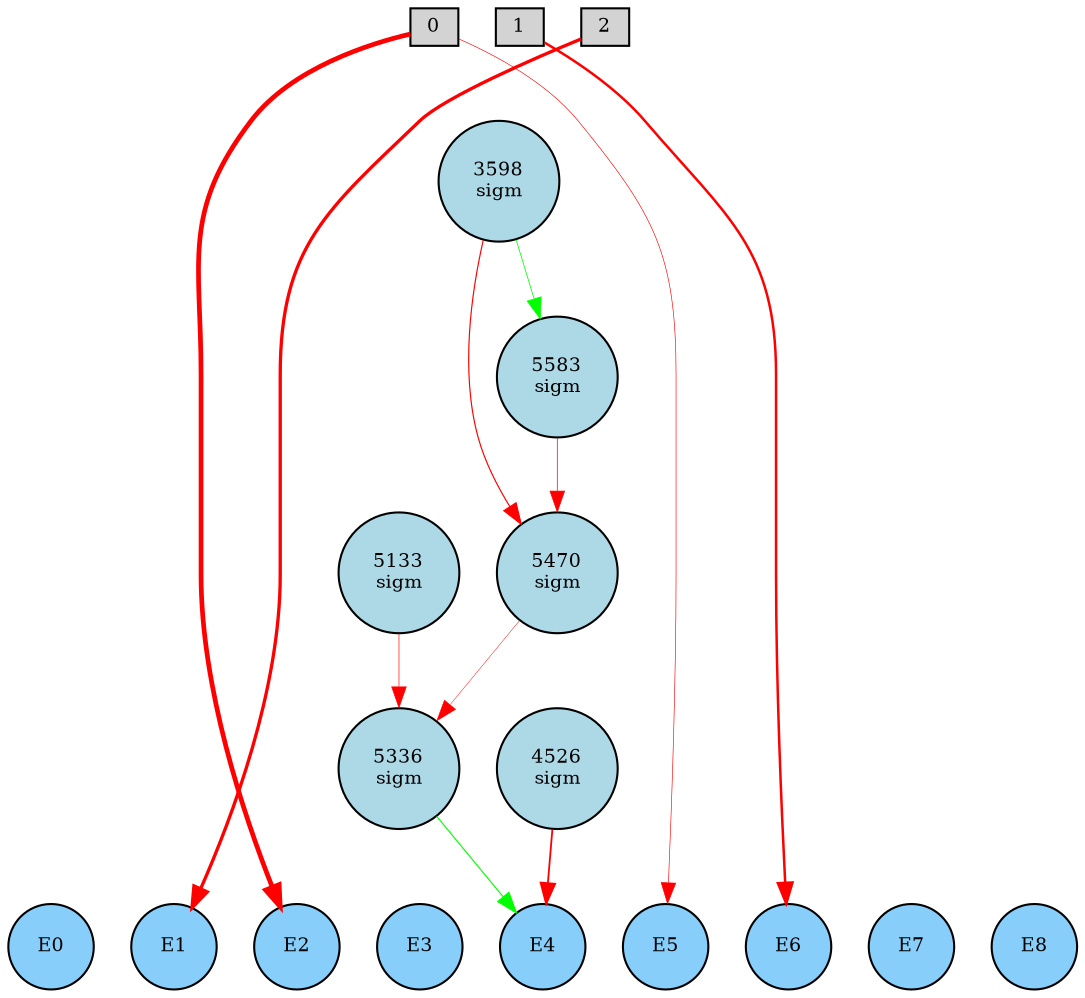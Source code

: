 digraph {
	node [fontsize=9 height=0.2 shape=circle width=0.2]
	subgraph inputs {
		node [shape=box style=filled]
		rank=source
		0 [fillcolor=lightgray]
		1 [fillcolor=lightgray]
		0 -> 1 [style=invis]
		2 [fillcolor=lightgray]
		1 -> 2 [style=invis]
	}
	subgraph outputs {
		node [style=filled]
		rank=sink
		E0 [fillcolor=lightskyblue fontsize=9 height=0.2 shape=circle width=0.2]
		E1 [fillcolor=lightskyblue fontsize=9 height=0.2 shape=circle width=0.2]
		E0 -> E1 [style=invis]
		E2 [fillcolor=lightskyblue fontsize=9 height=0.2 shape=circle width=0.2]
		E1 -> E2 [style=invis]
		E3 [fillcolor=lightskyblue fontsize=9 height=0.2 shape=circle width=0.2]
		E2 -> E3 [style=invis]
		E4 [fillcolor=lightskyblue fontsize=9 height=0.2 shape=circle width=0.2]
		E3 -> E4 [style=invis]
		E5 [fillcolor=lightskyblue fontsize=9 height=0.2 shape=circle width=0.2]
		E4 -> E5 [style=invis]
		E6 [fillcolor=lightskyblue fontsize=9 height=0.2 shape=circle width=0.2]
		E5 -> E6 [style=invis]
		E7 [fillcolor=lightskyblue fontsize=9 height=0.2 shape=circle width=0.2]
		E6 -> E7 [style=invis]
		E8 [fillcolor=lightskyblue fontsize=9 height=0.2 shape=circle width=0.2]
		E7 -> E8 [style=invis]
	}
	5470 [label="5470
sigm" fillcolor=lightblue style=filled]
	5133 [label="5133
sigm" fillcolor=lightblue style=filled]
	4526 [label="4526
sigm" fillcolor=lightblue style=filled]
	3598 [label="3598
sigm" fillcolor=lightblue style=filled]
	5583 [label="5583
sigm" fillcolor=lightblue style=filled]
	5336 [label="5336
sigm" fillcolor=lightblue style=filled]
	0 -> E2 [color=red penwidth=2.2629264598400343 style=solid]
	2 -> E1 [color=red penwidth=1.5883346317631164 style=solid]
	1 -> E6 [color=red penwidth=1.2005327038628646 style=solid]
	4526 -> E4 [color=red penwidth=0.8677540351631379 style=solid]
	5336 -> E4 [color=green penwidth=0.544728552471198 style=solid]
	0 -> E5 [color=red penwidth=0.30384530031715357 style=solid]
	3598 -> 5470 [color=red penwidth=0.5624110982518424 style=solid]
	5470 -> 5336 [color=red penwidth=0.22052640570889126 style=solid]
	3598 -> 5583 [color=green penwidth=0.37371239418949664 style=solid]
	5583 -> 5470 [color=red penwidth=0.3517936359951007 style=solid]
	5133 -> 5336 [color=red penwidth=0.3174992380052176 style=solid]
}
